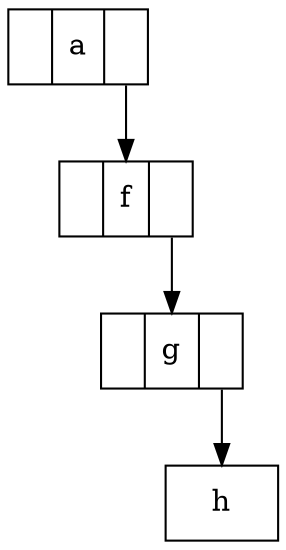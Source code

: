 digraph grafica{
rankdir=TB;
node [shape = record, style=filled, fillcolor=gray100];
nodo0 [ label ="<C0>|a|<C1>"];
nodo1 [ label ="<C0>|f|<C1>"];
nodo2 [ label ="<C0>|g|<C1>"];
nodo3 [ label ="h"];
nodo2:C1->nodo3;
nodo1:C1->nodo2;
nodo0:C1->nodo1;
}

